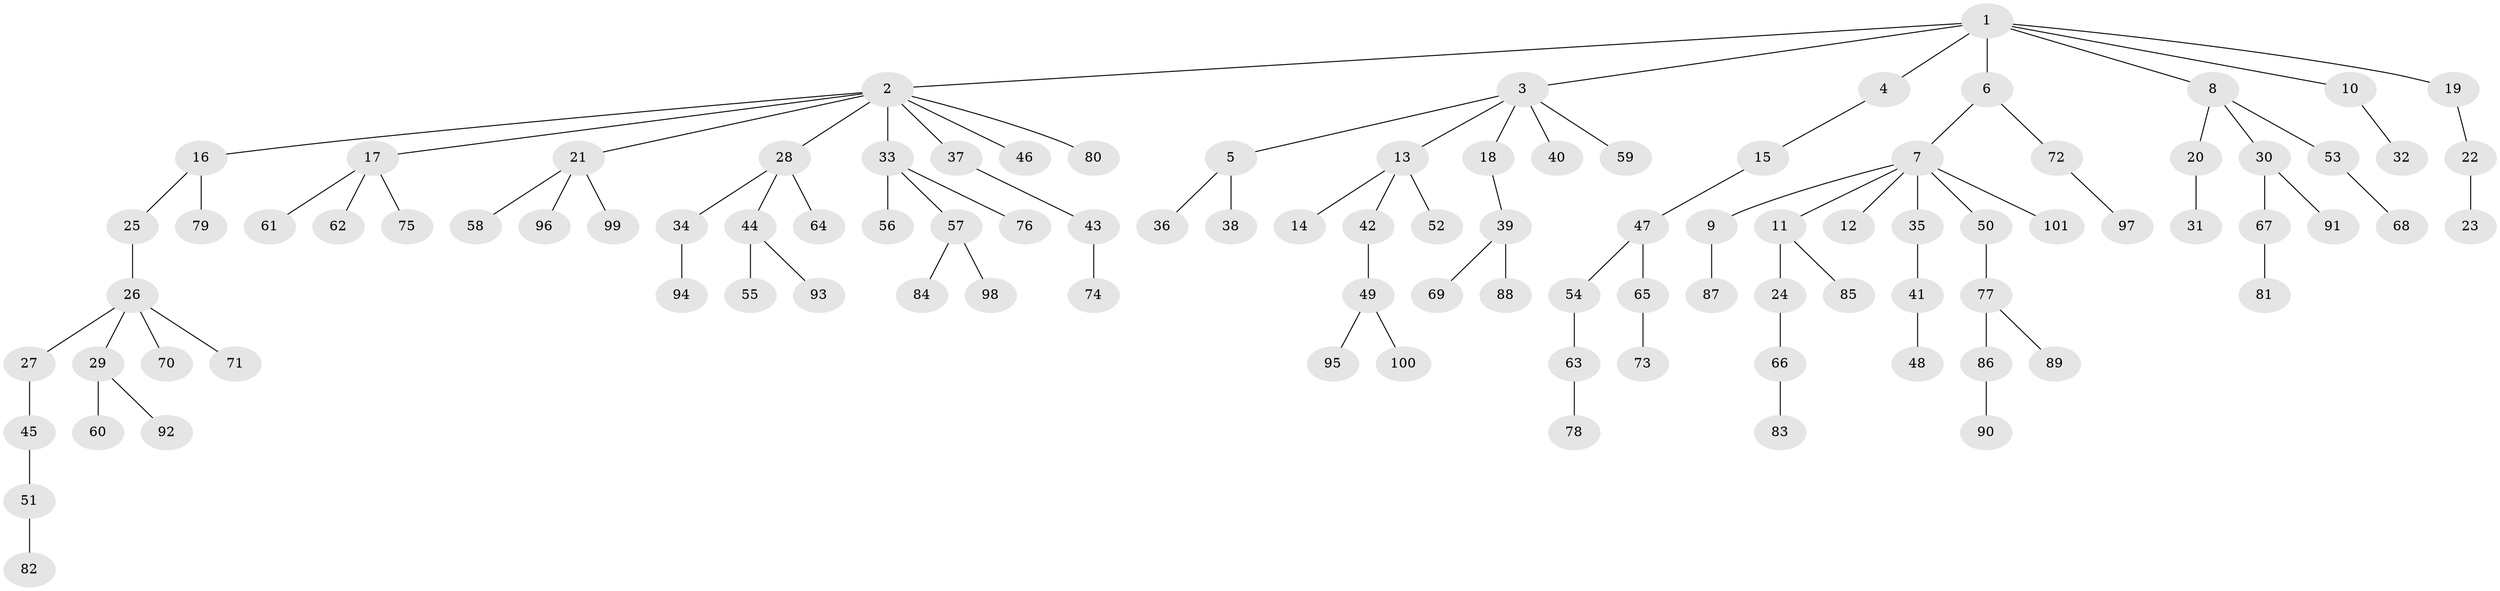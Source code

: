 // Generated by graph-tools (version 1.1) at 2025/50/03/09/25 03:50:18]
// undirected, 101 vertices, 100 edges
graph export_dot {
graph [start="1"]
  node [color=gray90,style=filled];
  1;
  2;
  3;
  4;
  5;
  6;
  7;
  8;
  9;
  10;
  11;
  12;
  13;
  14;
  15;
  16;
  17;
  18;
  19;
  20;
  21;
  22;
  23;
  24;
  25;
  26;
  27;
  28;
  29;
  30;
  31;
  32;
  33;
  34;
  35;
  36;
  37;
  38;
  39;
  40;
  41;
  42;
  43;
  44;
  45;
  46;
  47;
  48;
  49;
  50;
  51;
  52;
  53;
  54;
  55;
  56;
  57;
  58;
  59;
  60;
  61;
  62;
  63;
  64;
  65;
  66;
  67;
  68;
  69;
  70;
  71;
  72;
  73;
  74;
  75;
  76;
  77;
  78;
  79;
  80;
  81;
  82;
  83;
  84;
  85;
  86;
  87;
  88;
  89;
  90;
  91;
  92;
  93;
  94;
  95;
  96;
  97;
  98;
  99;
  100;
  101;
  1 -- 2;
  1 -- 3;
  1 -- 4;
  1 -- 6;
  1 -- 8;
  1 -- 10;
  1 -- 19;
  2 -- 16;
  2 -- 17;
  2 -- 21;
  2 -- 28;
  2 -- 33;
  2 -- 37;
  2 -- 46;
  2 -- 80;
  3 -- 5;
  3 -- 13;
  3 -- 18;
  3 -- 40;
  3 -- 59;
  4 -- 15;
  5 -- 36;
  5 -- 38;
  6 -- 7;
  6 -- 72;
  7 -- 9;
  7 -- 11;
  7 -- 12;
  7 -- 35;
  7 -- 50;
  7 -- 101;
  8 -- 20;
  8 -- 30;
  8 -- 53;
  9 -- 87;
  10 -- 32;
  11 -- 24;
  11 -- 85;
  13 -- 14;
  13 -- 42;
  13 -- 52;
  15 -- 47;
  16 -- 25;
  16 -- 79;
  17 -- 61;
  17 -- 62;
  17 -- 75;
  18 -- 39;
  19 -- 22;
  20 -- 31;
  21 -- 58;
  21 -- 96;
  21 -- 99;
  22 -- 23;
  24 -- 66;
  25 -- 26;
  26 -- 27;
  26 -- 29;
  26 -- 70;
  26 -- 71;
  27 -- 45;
  28 -- 34;
  28 -- 44;
  28 -- 64;
  29 -- 60;
  29 -- 92;
  30 -- 67;
  30 -- 91;
  33 -- 56;
  33 -- 57;
  33 -- 76;
  34 -- 94;
  35 -- 41;
  37 -- 43;
  39 -- 69;
  39 -- 88;
  41 -- 48;
  42 -- 49;
  43 -- 74;
  44 -- 55;
  44 -- 93;
  45 -- 51;
  47 -- 54;
  47 -- 65;
  49 -- 95;
  49 -- 100;
  50 -- 77;
  51 -- 82;
  53 -- 68;
  54 -- 63;
  57 -- 84;
  57 -- 98;
  63 -- 78;
  65 -- 73;
  66 -- 83;
  67 -- 81;
  72 -- 97;
  77 -- 86;
  77 -- 89;
  86 -- 90;
}
